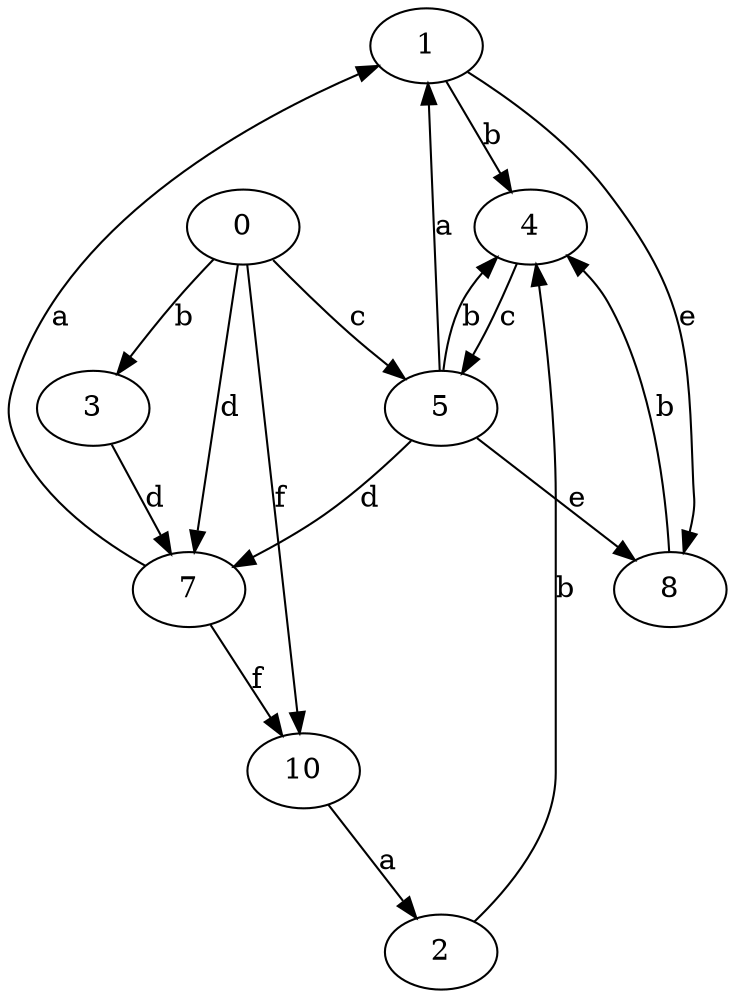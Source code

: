 strict digraph  {
1;
2;
0;
3;
4;
5;
7;
8;
10;
1 -> 4  [label=b];
1 -> 8  [label=e];
2 -> 4  [label=b];
0 -> 3  [label=b];
0 -> 5  [label=c];
0 -> 7  [label=d];
0 -> 10  [label=f];
3 -> 7  [label=d];
4 -> 5  [label=c];
5 -> 1  [label=a];
5 -> 4  [label=b];
5 -> 7  [label=d];
5 -> 8  [label=e];
7 -> 1  [label=a];
7 -> 10  [label=f];
8 -> 4  [label=b];
10 -> 2  [label=a];
}
